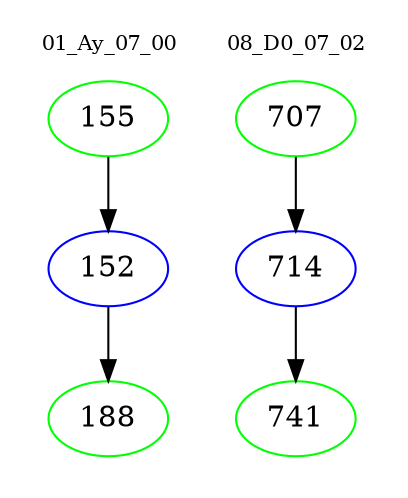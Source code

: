 digraph{
subgraph cluster_0 {
color = white
label = "01_Ay_07_00";
fontsize=10;
T0_155 [label="155", color="green"]
T0_155 -> T0_152 [color="black"]
T0_152 [label="152", color="blue"]
T0_152 -> T0_188 [color="black"]
T0_188 [label="188", color="green"]
}
subgraph cluster_1 {
color = white
label = "08_D0_07_02";
fontsize=10;
T1_707 [label="707", color="green"]
T1_707 -> T1_714 [color="black"]
T1_714 [label="714", color="blue"]
T1_714 -> T1_741 [color="black"]
T1_741 [label="741", color="green"]
}
}
